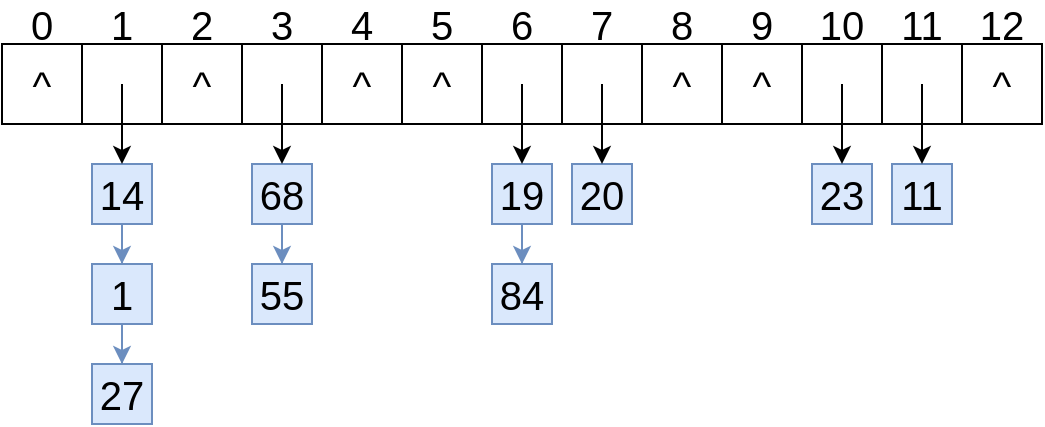 <mxfile version="20.3.0" type="device" pages="2"><diagram id="_D8Us0Uxhr-n0tvkZZKQ" name="拉链法"><mxGraphModel dx="1038" dy="689" grid="1" gridSize="10" guides="1" tooltips="1" connect="1" arrows="1" fold="1" page="1" pageScale="1" pageWidth="827" pageHeight="1169" math="0" shadow="0"><root><mxCell id="0"/><mxCell id="1" parent="0"/><mxCell id="qLcyQg-CgtR9sjH1570P-1" value="^" style="rounded=0;whiteSpace=wrap;html=1;fontSize=20;" vertex="1" parent="1"><mxGeometry x="80" y="80" width="40" height="40" as="geometry"/></mxCell><mxCell id="qLcyQg-CgtR9sjH1570P-3" value="^" style="rounded=0;whiteSpace=wrap;html=1;fontSize=20;" vertex="1" parent="1"><mxGeometry x="160" y="80" width="40" height="40" as="geometry"/></mxCell><mxCell id="qLcyQg-CgtR9sjH1570P-4" value="" style="rounded=0;whiteSpace=wrap;html=1;fontSize=20;" vertex="1" parent="1"><mxGeometry x="200" y="80" width="40" height="40" as="geometry"/></mxCell><mxCell id="qLcyQg-CgtR9sjH1570P-5" value="^" style="rounded=0;whiteSpace=wrap;html=1;fontSize=20;" vertex="1" parent="1"><mxGeometry x="240" y="80" width="40" height="40" as="geometry"/></mxCell><mxCell id="qLcyQg-CgtR9sjH1570P-6" value="^" style="rounded=0;whiteSpace=wrap;html=1;fontSize=20;" vertex="1" parent="1"><mxGeometry x="280" y="80" width="40" height="40" as="geometry"/></mxCell><mxCell id="qLcyQg-CgtR9sjH1570P-8" value="" style="rounded=0;whiteSpace=wrap;html=1;fontSize=20;" vertex="1" parent="1"><mxGeometry x="360" y="80" width="40" height="40" as="geometry"/></mxCell><mxCell id="qLcyQg-CgtR9sjH1570P-9" value="^" style="rounded=0;whiteSpace=wrap;html=1;fontSize=20;" vertex="1" parent="1"><mxGeometry x="400" y="80" width="40" height="40" as="geometry"/></mxCell><mxCell id="qLcyQg-CgtR9sjH1570P-10" value="^" style="rounded=0;whiteSpace=wrap;html=1;fontSize=20;" vertex="1" parent="1"><mxGeometry x="440" y="80" width="40" height="40" as="geometry"/></mxCell><mxCell id="qLcyQg-CgtR9sjH1570P-12" value="" style="rounded=0;whiteSpace=wrap;html=1;fontSize=20;" vertex="1" parent="1"><mxGeometry x="520" y="80" width="40" height="40" as="geometry"/></mxCell><mxCell id="qLcyQg-CgtR9sjH1570P-13" value="^" style="rounded=0;whiteSpace=wrap;html=1;fontSize=20;" vertex="1" parent="1"><mxGeometry x="560" y="80" width="40" height="40" as="geometry"/></mxCell><mxCell id="qLcyQg-CgtR9sjH1570P-14" value="0" style="text;html=1;strokeColor=none;fillColor=none;align=center;verticalAlign=middle;whiteSpace=wrap;rounded=0;fontSize=20;" vertex="1" parent="1"><mxGeometry x="80" y="60" width="40" height="20" as="geometry"/></mxCell><mxCell id="qLcyQg-CgtR9sjH1570P-15" value="1" style="text;html=1;strokeColor=none;fillColor=none;align=center;verticalAlign=middle;whiteSpace=wrap;rounded=0;fontSize=20;" vertex="1" parent="1"><mxGeometry x="120" y="60" width="40" height="20" as="geometry"/></mxCell><mxCell id="qLcyQg-CgtR9sjH1570P-16" value="2" style="text;html=1;strokeColor=none;fillColor=none;align=center;verticalAlign=middle;whiteSpace=wrap;rounded=0;fontSize=20;" vertex="1" parent="1"><mxGeometry x="160" y="60" width="40" height="20" as="geometry"/></mxCell><mxCell id="qLcyQg-CgtR9sjH1570P-17" value="3" style="text;html=1;strokeColor=none;fillColor=none;align=center;verticalAlign=middle;whiteSpace=wrap;rounded=0;fontSize=20;" vertex="1" parent="1"><mxGeometry x="200" y="60" width="40" height="20" as="geometry"/></mxCell><mxCell id="qLcyQg-CgtR9sjH1570P-18" value="4" style="text;html=1;strokeColor=none;fillColor=none;align=center;verticalAlign=middle;whiteSpace=wrap;rounded=0;fontSize=20;" vertex="1" parent="1"><mxGeometry x="240" y="60" width="40" height="20" as="geometry"/></mxCell><mxCell id="qLcyQg-CgtR9sjH1570P-19" value="5" style="text;html=1;strokeColor=none;fillColor=none;align=center;verticalAlign=middle;whiteSpace=wrap;rounded=0;fontSize=20;" vertex="1" parent="1"><mxGeometry x="280" y="60" width="40" height="20" as="geometry"/></mxCell><mxCell id="qLcyQg-CgtR9sjH1570P-20" value="6" style="text;html=1;strokeColor=none;fillColor=none;align=center;verticalAlign=middle;whiteSpace=wrap;rounded=0;fontSize=20;" vertex="1" parent="1"><mxGeometry x="320" y="60" width="40" height="20" as="geometry"/></mxCell><mxCell id="qLcyQg-CgtR9sjH1570P-21" value="7" style="text;html=1;strokeColor=none;fillColor=none;align=center;verticalAlign=middle;whiteSpace=wrap;rounded=0;fontSize=20;" vertex="1" parent="1"><mxGeometry x="360" y="60" width="40" height="20" as="geometry"/></mxCell><mxCell id="qLcyQg-CgtR9sjH1570P-22" value="8" style="text;html=1;strokeColor=none;fillColor=none;align=center;verticalAlign=middle;whiteSpace=wrap;rounded=0;fontSize=20;" vertex="1" parent="1"><mxGeometry x="400" y="60" width="40" height="20" as="geometry"/></mxCell><mxCell id="qLcyQg-CgtR9sjH1570P-23" value="9" style="text;html=1;strokeColor=none;fillColor=none;align=center;verticalAlign=middle;whiteSpace=wrap;rounded=0;fontSize=20;" vertex="1" parent="1"><mxGeometry x="440" y="60" width="40" height="20" as="geometry"/></mxCell><mxCell id="qLcyQg-CgtR9sjH1570P-24" value="10" style="text;html=1;strokeColor=none;fillColor=none;align=center;verticalAlign=middle;whiteSpace=wrap;rounded=0;fontSize=20;" vertex="1" parent="1"><mxGeometry x="480" y="60" width="40" height="20" as="geometry"/></mxCell><mxCell id="qLcyQg-CgtR9sjH1570P-25" value="11" style="text;html=1;strokeColor=none;fillColor=none;align=center;verticalAlign=middle;whiteSpace=wrap;rounded=0;fontSize=20;" vertex="1" parent="1"><mxGeometry x="520" y="60" width="40" height="20" as="geometry"/></mxCell><mxCell id="qLcyQg-CgtR9sjH1570P-26" value="12" style="text;html=1;strokeColor=none;fillColor=none;align=center;verticalAlign=middle;whiteSpace=wrap;rounded=0;fontSize=20;" vertex="1" parent="1"><mxGeometry x="560" y="60" width="40" height="20" as="geometry"/></mxCell><mxCell id="qLcyQg-CgtR9sjH1570P-73" value="" style="edgeStyle=orthogonalEdgeStyle;rounded=0;orthogonalLoop=1;jettySize=auto;html=1;fontSize=20;fillColor=#dae8fc;strokeColor=#6c8ebf;" edge="1" parent="1" source="qLcyQg-CgtR9sjH1570P-34" target="qLcyQg-CgtR9sjH1570P-72"><mxGeometry relative="1" as="geometry"/></mxCell><mxCell id="qLcyQg-CgtR9sjH1570P-34" value="14" style="rounded=0;whiteSpace=wrap;html=1;fontSize=20;fillColor=#dae8fc;strokeColor=#6c8ebf;" vertex="1" parent="1"><mxGeometry x="125" y="140" width="30" height="30" as="geometry"/></mxCell><mxCell id="qLcyQg-CgtR9sjH1570P-35" value="" style="rounded=0;whiteSpace=wrap;html=1;fontSize=20;" vertex="1" parent="1"><mxGeometry x="120" y="80" width="40" height="40" as="geometry"/></mxCell><mxCell id="qLcyQg-CgtR9sjH1570P-32" value="" style="endArrow=classic;html=1;rounded=0;fontSize=20;startArrow=none;entryX=0.5;entryY=0;entryDx=0;entryDy=0;" edge="1" parent="1" target="qLcyQg-CgtR9sjH1570P-34"><mxGeometry width="50" height="50" relative="1" as="geometry"><mxPoint x="140" y="100" as="sourcePoint"/><mxPoint x="140" y="140" as="targetPoint"/></mxGeometry></mxCell><mxCell id="qLcyQg-CgtR9sjH1570P-48" value="" style="rounded=0;whiteSpace=wrap;html=1;fontSize=20;" vertex="1" parent="1"><mxGeometry x="320" y="80" width="40" height="40" as="geometry"/></mxCell><mxCell id="qLcyQg-CgtR9sjH1570P-56" value="" style="rounded=0;whiteSpace=wrap;html=1;fontSize=20;" vertex="1" parent="1"><mxGeometry x="480" y="80" width="40" height="40" as="geometry"/></mxCell><mxCell id="qLcyQg-CgtR9sjH1570P-75" value="" style="edgeStyle=orthogonalEdgeStyle;rounded=0;orthogonalLoop=1;jettySize=auto;html=1;fontSize=20;fillColor=#dae8fc;strokeColor=#6c8ebf;" edge="1" parent="1" source="qLcyQg-CgtR9sjH1570P-72" target="qLcyQg-CgtR9sjH1570P-74"><mxGeometry relative="1" as="geometry"/></mxCell><mxCell id="qLcyQg-CgtR9sjH1570P-72" value="1" style="rounded=0;whiteSpace=wrap;html=1;fontSize=20;fillColor=#dae8fc;strokeColor=#6c8ebf;" vertex="1" parent="1"><mxGeometry x="125" y="190" width="30" height="30" as="geometry"/></mxCell><mxCell id="qLcyQg-CgtR9sjH1570P-74" value="27" style="rounded=0;whiteSpace=wrap;html=1;fontSize=20;fillColor=#dae8fc;strokeColor=#6c8ebf;" vertex="1" parent="1"><mxGeometry x="125" y="240" width="30" height="30" as="geometry"/></mxCell><mxCell id="qLcyQg-CgtR9sjH1570P-82" value="" style="edgeStyle=orthogonalEdgeStyle;rounded=0;orthogonalLoop=1;jettySize=auto;html=1;fontSize=20;fillColor=#dae8fc;strokeColor=#6c8ebf;" edge="1" parent="1" source="qLcyQg-CgtR9sjH1570P-83" target="qLcyQg-CgtR9sjH1570P-86"><mxGeometry relative="1" as="geometry"/></mxCell><mxCell id="qLcyQg-CgtR9sjH1570P-83" value="19" style="rounded=0;whiteSpace=wrap;html=1;fontSize=20;fillColor=#dae8fc;strokeColor=#6c8ebf;" vertex="1" parent="1"><mxGeometry x="325" y="140" width="30" height="30" as="geometry"/></mxCell><mxCell id="qLcyQg-CgtR9sjH1570P-84" value="" style="endArrow=classic;html=1;rounded=0;fontSize=20;startArrow=none;entryX=0.5;entryY=0;entryDx=0;entryDy=0;" edge="1" parent="1" target="qLcyQg-CgtR9sjH1570P-83"><mxGeometry width="50" height="50" relative="1" as="geometry"><mxPoint x="340.0" y="100" as="sourcePoint"/><mxPoint x="340" y="140" as="targetPoint"/></mxGeometry></mxCell><mxCell id="qLcyQg-CgtR9sjH1570P-86" value="84" style="rounded=0;whiteSpace=wrap;html=1;fontSize=20;fillColor=#dae8fc;strokeColor=#6c8ebf;" vertex="1" parent="1"><mxGeometry x="325" y="190" width="30" height="30" as="geometry"/></mxCell><mxCell id="qLcyQg-CgtR9sjH1570P-89" value="23" style="rounded=0;whiteSpace=wrap;html=1;fontSize=20;fillColor=#dae8fc;strokeColor=#6c8ebf;" vertex="1" parent="1"><mxGeometry x="485" y="140" width="30" height="30" as="geometry"/></mxCell><mxCell id="qLcyQg-CgtR9sjH1570P-90" value="" style="endArrow=classic;html=1;rounded=0;fontSize=20;startArrow=none;entryX=0.5;entryY=0;entryDx=0;entryDy=0;" edge="1" parent="1" target="qLcyQg-CgtR9sjH1570P-89"><mxGeometry width="50" height="50" relative="1" as="geometry"><mxPoint x="500.0" y="100" as="sourcePoint"/><mxPoint x="500" y="140" as="targetPoint"/></mxGeometry></mxCell><mxCell id="qLcyQg-CgtR9sjH1570P-98" value="" style="edgeStyle=orthogonalEdgeStyle;rounded=0;orthogonalLoop=1;jettySize=auto;html=1;fontSize=20;fillColor=#dae8fc;strokeColor=#6c8ebf;" edge="1" parent="1" source="qLcyQg-CgtR9sjH1570P-99" target="qLcyQg-CgtR9sjH1570P-101"><mxGeometry relative="1" as="geometry"/></mxCell><mxCell id="qLcyQg-CgtR9sjH1570P-99" value="68" style="rounded=0;whiteSpace=wrap;html=1;fontSize=20;fillColor=#dae8fc;strokeColor=#6c8ebf;" vertex="1" parent="1"><mxGeometry x="205" y="140" width="30" height="30" as="geometry"/></mxCell><mxCell id="qLcyQg-CgtR9sjH1570P-100" value="" style="endArrow=classic;html=1;rounded=0;fontSize=20;startArrow=none;entryX=0.5;entryY=0;entryDx=0;entryDy=0;" edge="1" parent="1" target="qLcyQg-CgtR9sjH1570P-99"><mxGeometry width="50" height="50" relative="1" as="geometry"><mxPoint x="220" y="100" as="sourcePoint"/><mxPoint x="220" y="140" as="targetPoint"/></mxGeometry></mxCell><mxCell id="qLcyQg-CgtR9sjH1570P-101" value="55" style="rounded=0;whiteSpace=wrap;html=1;fontSize=20;fillColor=#dae8fc;strokeColor=#6c8ebf;" vertex="1" parent="1"><mxGeometry x="205" y="190" width="30" height="30" as="geometry"/></mxCell><mxCell id="qLcyQg-CgtR9sjH1570P-103" value="20" style="rounded=0;whiteSpace=wrap;html=1;fontSize=20;fillColor=#dae8fc;strokeColor=#6c8ebf;" vertex="1" parent="1"><mxGeometry x="365" y="140" width="30" height="30" as="geometry"/></mxCell><mxCell id="qLcyQg-CgtR9sjH1570P-104" value="" style="endArrow=classic;html=1;rounded=0;fontSize=20;startArrow=none;entryX=0.5;entryY=0;entryDx=0;entryDy=0;" edge="1" parent="1" target="qLcyQg-CgtR9sjH1570P-103"><mxGeometry width="50" height="50" relative="1" as="geometry"><mxPoint x="380" y="100" as="sourcePoint"/><mxPoint x="380" y="140" as="targetPoint"/></mxGeometry></mxCell><mxCell id="qLcyQg-CgtR9sjH1570P-107" value="11" style="rounded=0;whiteSpace=wrap;html=1;fontSize=20;fillColor=#dae8fc;strokeColor=#6c8ebf;" vertex="1" parent="1"><mxGeometry x="525" y="140" width="30" height="30" as="geometry"/></mxCell><mxCell id="qLcyQg-CgtR9sjH1570P-108" value="" style="endArrow=classic;html=1;rounded=0;fontSize=20;startArrow=none;entryX=0.5;entryY=0;entryDx=0;entryDy=0;" edge="1" parent="1" target="qLcyQg-CgtR9sjH1570P-107"><mxGeometry width="50" height="50" relative="1" as="geometry"><mxPoint x="540" y="100" as="sourcePoint"/><mxPoint x="540" y="140" as="targetPoint"/></mxGeometry></mxCell></root></mxGraphModel></diagram><diagram id="vQpkg7GNpwOj8ZRXKb9f" name="第 2 页"><mxGraphModel dx="1038" dy="689" grid="1" gridSize="10" guides="1" tooltips="1" connect="1" arrows="1" fold="1" page="1" pageScale="1" pageWidth="827" pageHeight="1169" math="0" shadow="0"><root><mxCell id="0"/><mxCell id="1" parent="0"/><mxCell id="DcybjpEC339lsaE946qg-1" value="" style="ellipse;whiteSpace=wrap;html=1;aspect=fixed;" vertex="1" parent="1"><mxGeometry x="370" y="310" width="80" height="80" as="geometry"/></mxCell></root></mxGraphModel></diagram></mxfile>